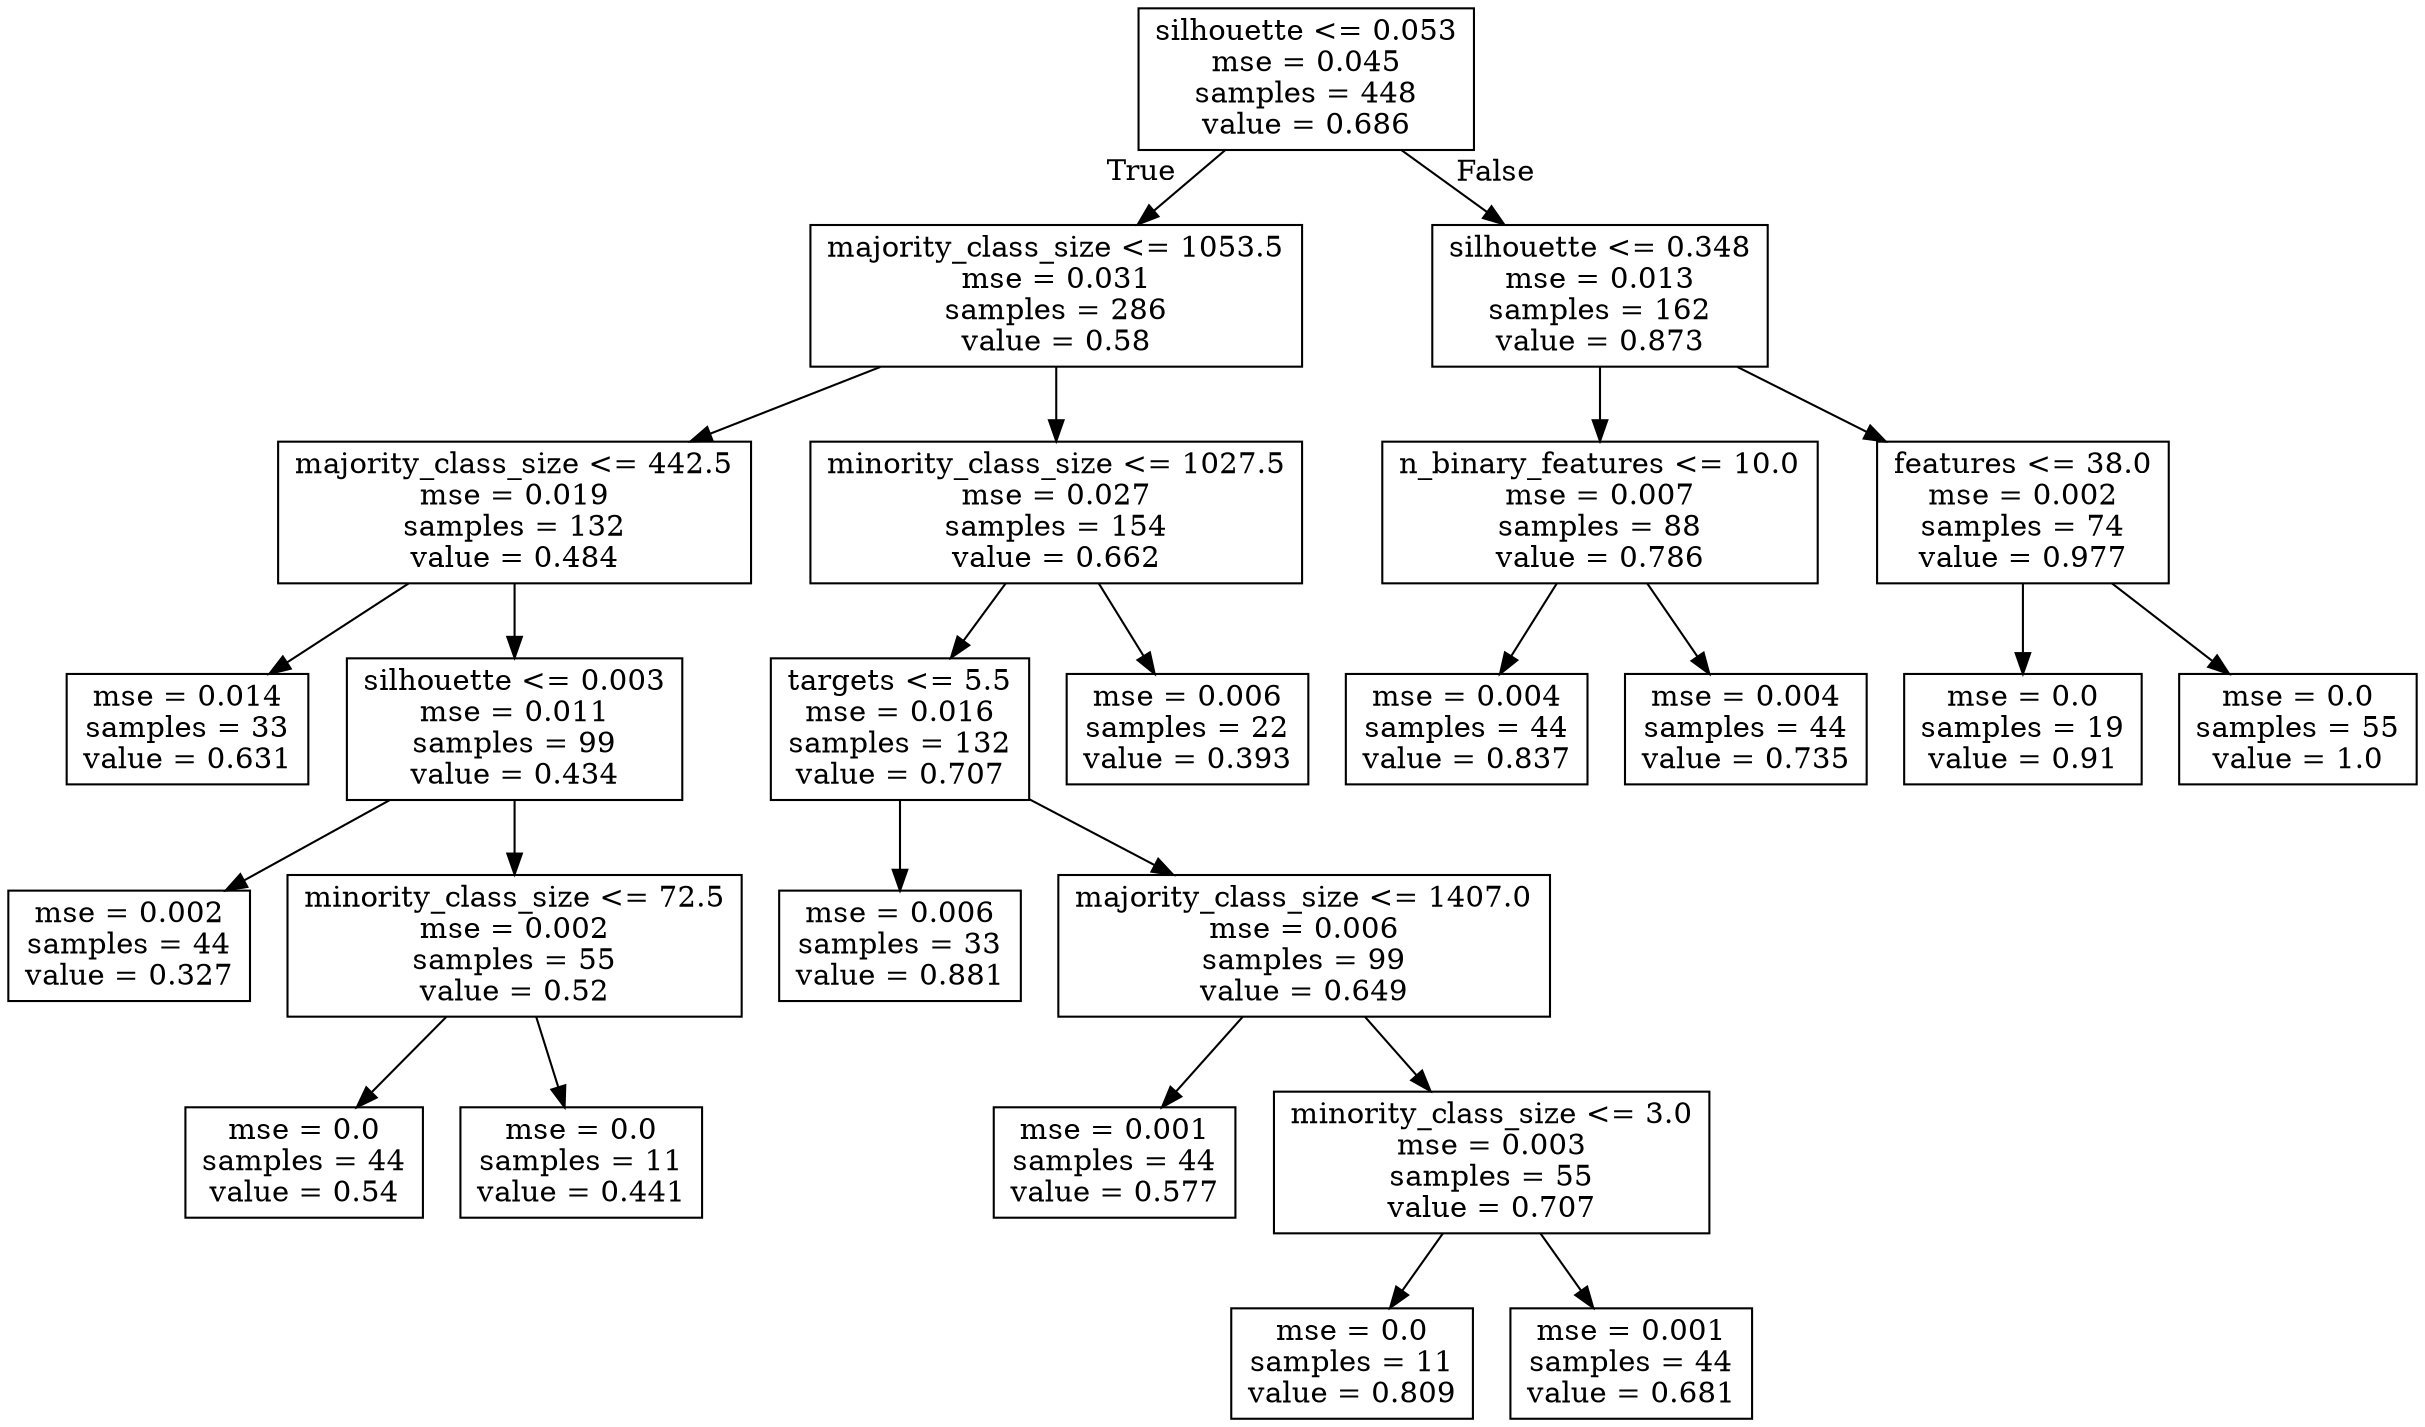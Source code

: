 digraph Tree {
node [shape=box] ;
0 [label="silhouette <= 0.053\nmse = 0.045\nsamples = 448\nvalue = 0.686"] ;
1 [label="majority_class_size <= 1053.5\nmse = 0.031\nsamples = 286\nvalue = 0.58"] ;
0 -> 1 [labeldistance=2.5, labelangle=45, headlabel="True"] ;
2 [label="majority_class_size <= 442.5\nmse = 0.019\nsamples = 132\nvalue = 0.484"] ;
1 -> 2 ;
3 [label="mse = 0.014\nsamples = 33\nvalue = 0.631"] ;
2 -> 3 ;
4 [label="silhouette <= 0.003\nmse = 0.011\nsamples = 99\nvalue = 0.434"] ;
2 -> 4 ;
5 [label="mse = 0.002\nsamples = 44\nvalue = 0.327"] ;
4 -> 5 ;
6 [label="minority_class_size <= 72.5\nmse = 0.002\nsamples = 55\nvalue = 0.52"] ;
4 -> 6 ;
7 [label="mse = 0.0\nsamples = 44\nvalue = 0.54"] ;
6 -> 7 ;
8 [label="mse = 0.0\nsamples = 11\nvalue = 0.441"] ;
6 -> 8 ;
9 [label="minority_class_size <= 1027.5\nmse = 0.027\nsamples = 154\nvalue = 0.662"] ;
1 -> 9 ;
10 [label="targets <= 5.5\nmse = 0.016\nsamples = 132\nvalue = 0.707"] ;
9 -> 10 ;
11 [label="mse = 0.006\nsamples = 33\nvalue = 0.881"] ;
10 -> 11 ;
12 [label="majority_class_size <= 1407.0\nmse = 0.006\nsamples = 99\nvalue = 0.649"] ;
10 -> 12 ;
13 [label="mse = 0.001\nsamples = 44\nvalue = 0.577"] ;
12 -> 13 ;
14 [label="minority_class_size <= 3.0\nmse = 0.003\nsamples = 55\nvalue = 0.707"] ;
12 -> 14 ;
15 [label="mse = 0.0\nsamples = 11\nvalue = 0.809"] ;
14 -> 15 ;
16 [label="mse = 0.001\nsamples = 44\nvalue = 0.681"] ;
14 -> 16 ;
17 [label="mse = 0.006\nsamples = 22\nvalue = 0.393"] ;
9 -> 17 ;
18 [label="silhouette <= 0.348\nmse = 0.013\nsamples = 162\nvalue = 0.873"] ;
0 -> 18 [labeldistance=2.5, labelangle=-45, headlabel="False"] ;
19 [label="n_binary_features <= 10.0\nmse = 0.007\nsamples = 88\nvalue = 0.786"] ;
18 -> 19 ;
20 [label="mse = 0.004\nsamples = 44\nvalue = 0.837"] ;
19 -> 20 ;
21 [label="mse = 0.004\nsamples = 44\nvalue = 0.735"] ;
19 -> 21 ;
22 [label="features <= 38.0\nmse = 0.002\nsamples = 74\nvalue = 0.977"] ;
18 -> 22 ;
23 [label="mse = 0.0\nsamples = 19\nvalue = 0.91"] ;
22 -> 23 ;
24 [label="mse = 0.0\nsamples = 55\nvalue = 1.0"] ;
22 -> 24 ;
}